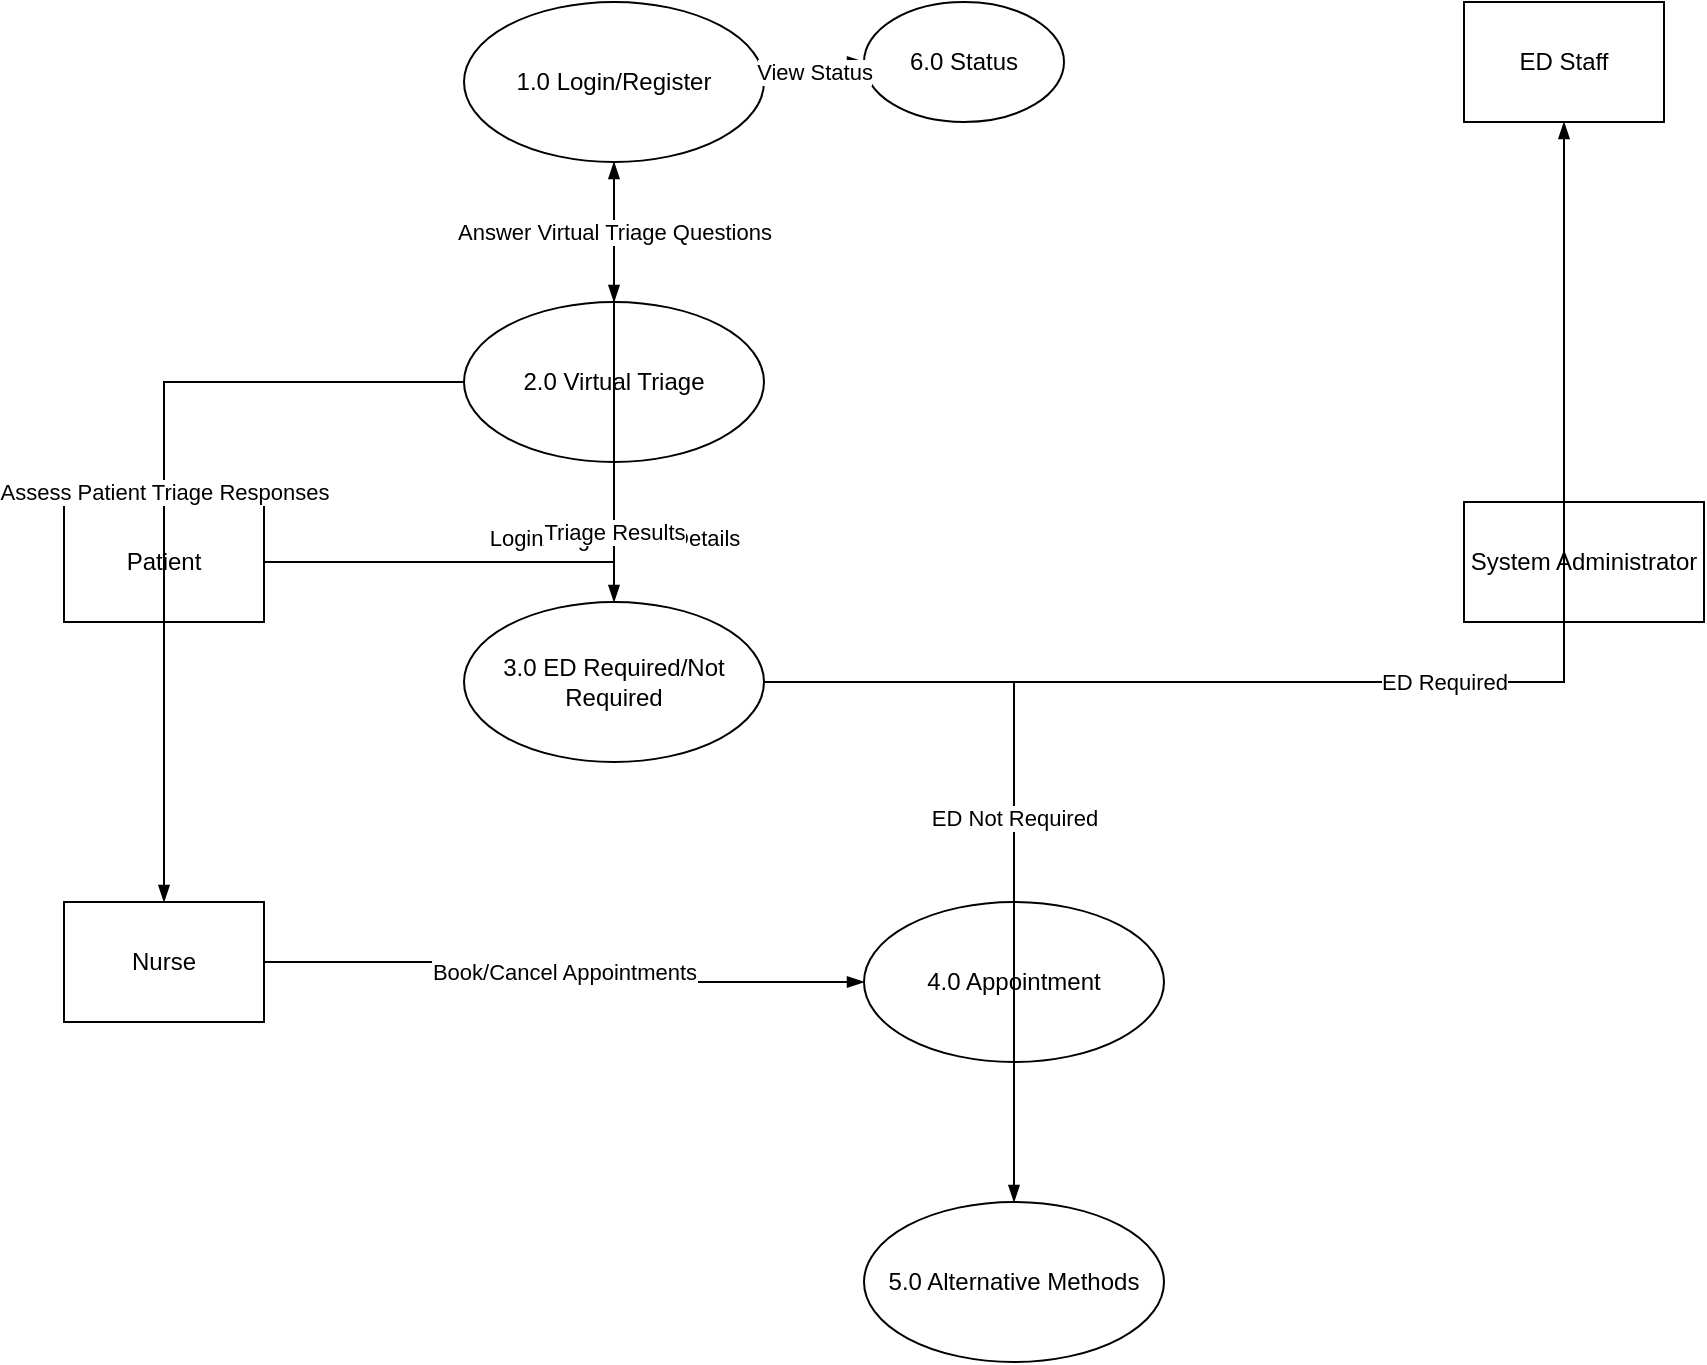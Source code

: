 <mxfile>
  <diagram name="Updated DFD Level 1">
    <mxGraphModel dx="1271" dy="752" grid="1" gridSize="10" guides="1" tooltips="1" connect="1" arrows="1" fold="1" page="1" pageScale="1" pageWidth="827" pageHeight="1169" math="0" shadow="0">
      <root>
        <mxCell id="0"/>
        <mxCell id="1" parent="0"/>

        <!-- Entities -->
        <mxCell id="2" value="Patient" style="shape=rectangle;whiteSpace=wrap;html=1;" vertex="1" parent="1">
          <mxGeometry x="50" y="300" width="100" height="60" as="geometry"/>
        </mxCell>

        <mxCell id="3" value="Nurse" style="shape=rectangle;whiteSpace=wrap;html=1;" vertex="1" parent="1">
          <mxGeometry x="50" y="500" width="100" height="60" as="geometry"/>
        </mxCell>

        <mxCell id="4" value="ED Staff" style="shape=rectangle;whiteSpace=wrap;html=1;" vertex="1" parent="1">
          <mxGeometry x="750" y="50" width="100" height="60" as="geometry"/>
        </mxCell>

        <mxCell id="5" value="System Administrator" style="shape=rectangle;whiteSpace=wrap;html=1;" vertex="1" parent="1">
          <mxGeometry x="750" y="300" width="120" height="60" as="geometry"/>
        </mxCell>

        <!-- Processes -->
        <mxCell id="6" value="1.0 Login/Register" style="ellipse;whiteSpace=wrap;html=1;" vertex="1" parent="1">
          <mxGeometry x="250" y="50" width="150" height="80" as="geometry"/>
        </mxCell>

        <mxCell id="7" value="2.0 Virtual Triage" style="ellipse;whiteSpace=wrap;html=1;" vertex="1" parent="1">
          <mxGeometry x="250" y="200" width="150" height="80" as="geometry"/>
        </mxCell>

        <mxCell id="8" value="3.0 ED Required/Not Required" style="ellipse;whiteSpace=wrap;html=1;" vertex="1" parent="1">
          <mxGeometry x="250" y="350" width="150" height="80" as="geometry"/>
        </mxCell>

        <mxCell id="9" value="4.0 Appointment" style="ellipse;whiteSpace=wrap;html=1;" vertex="1" parent="1">
          <mxGeometry x="450" y="500" width="150" height="80" as="geometry"/>
        </mxCell>

        <mxCell id="10" value="5.0 Alternative Methods" style="ellipse;whiteSpace=wrap;html=1;" vertex="1" parent="1">
          <mxGeometry x="450" y="650" width="150" height="80" as="geometry"/>
        </mxCell>

        <!-- Data Stores -->
        <mxCell id="11" value="6.0 Status" style="ellipse;whiteSpace=wrap;html=1;" vertex="1" parent="1">
          <mxGeometry x="450" y="50" width="100" height="60" as="geometry"/>
        </mxCell>

        <!-- Relationships / Arrows -->
        <mxCell id="12" value="Login/Registration Details" style="edgeStyle=orthogonalEdgeStyle;rounded=0;orthogonalLoop=1;jettySize=auto;html=1;endArrow=blockThin;" edge="1" parent="1" source="2" target="6">
          <mxGeometry relative="1" as="geometry"/>
        </mxCell>

        <mxCell id="13" value="View Status" style="edgeStyle=orthogonalEdgeStyle;rounded=0;orthogonalLoop=1;jettySize=auto;html=1;endArrow=blockThin;" edge="1" parent="1" source="6" target="11">
          <mxGeometry relative="1" as="geometry"/>
        </mxCell>

        <mxCell id="14" value="Answer Virtual Triage Questions" style="edgeStyle=orthogonalEdgeStyle;rounded=0;orthogonalLoop=1;jettySize=auto;html=1;endArrow=blockThin;" edge="1" parent="1" source="6" target="7">
          <mxGeometry relative="1" as="geometry"/>
        </mxCell>

        <mxCell id="15" value="Assess Patient Triage Responses" style="edgeStyle=orthogonalEdgeStyle;rounded=0;orthogonalLoop=1;jettySize=auto;html=1;endArrow=blockThin;" edge="1" parent="1" source="7" target="3">
          <mxGeometry relative="1" as="geometry"/>
        </mxCell>

        <mxCell id="16" value="Triage Results" style="edgeStyle=orthogonalEdgeStyle;rounded=0;orthogonalLoop=1;jettySize=auto;html=1;endArrow=blockThin;" edge="1" parent="1" source="7" target="8">
          <mxGeometry relative="1" as="geometry"/>
        </mxCell>

        <mxCell id="17" value="ED Required" style="edgeStyle=orthogonalEdgeStyle;rounded=0;orthogonalLoop=1;jettySize=auto;html=1;endArrow=blockThin;" edge="1" parent="1" source="8" target="4">
          <mxGeometry relative="1" as="geometry"/>
        </mxCell>

        <mxCell id="18" value="ED Not Required" style="edgeStyle=orthogonalEdgeStyle;rounded=0;orthogonalLoop=1;jettySize=auto;html=1;endArrow=blockThin;" edge="1" parent="1" source="8" target="10">
          <mxGeometry relative="1" as="geometry"/>
        </mxCell>

        <mxCell id="19" value="Book/Cancel Appointments" style="edgeStyle=orthogonalEdgeStyle;rounded=0;orthogonalLoop=1;jettySize=auto;html=1;endArrow=blockThin;" edge="1" parent="1" source="3" target="9">
          <mxGeometry relative="1" as="geometry"/>
        </mxCell>

        <mxCell id="20" value="Triage Follow-ups & Alternative Care" style="edgeStyle=orthogonalEdgeStyle;rounded=0;orthogonalLoop=1;jettySize=auto;html=1;endArrow=blockThin;" edge="1" parent="1" source="10" target="9">
          <mxGeometry relative="1" as="geometry"/>
        </mxCell>

      </root>
    </mxGraphModel>
  </diagram>
</mxfile>
